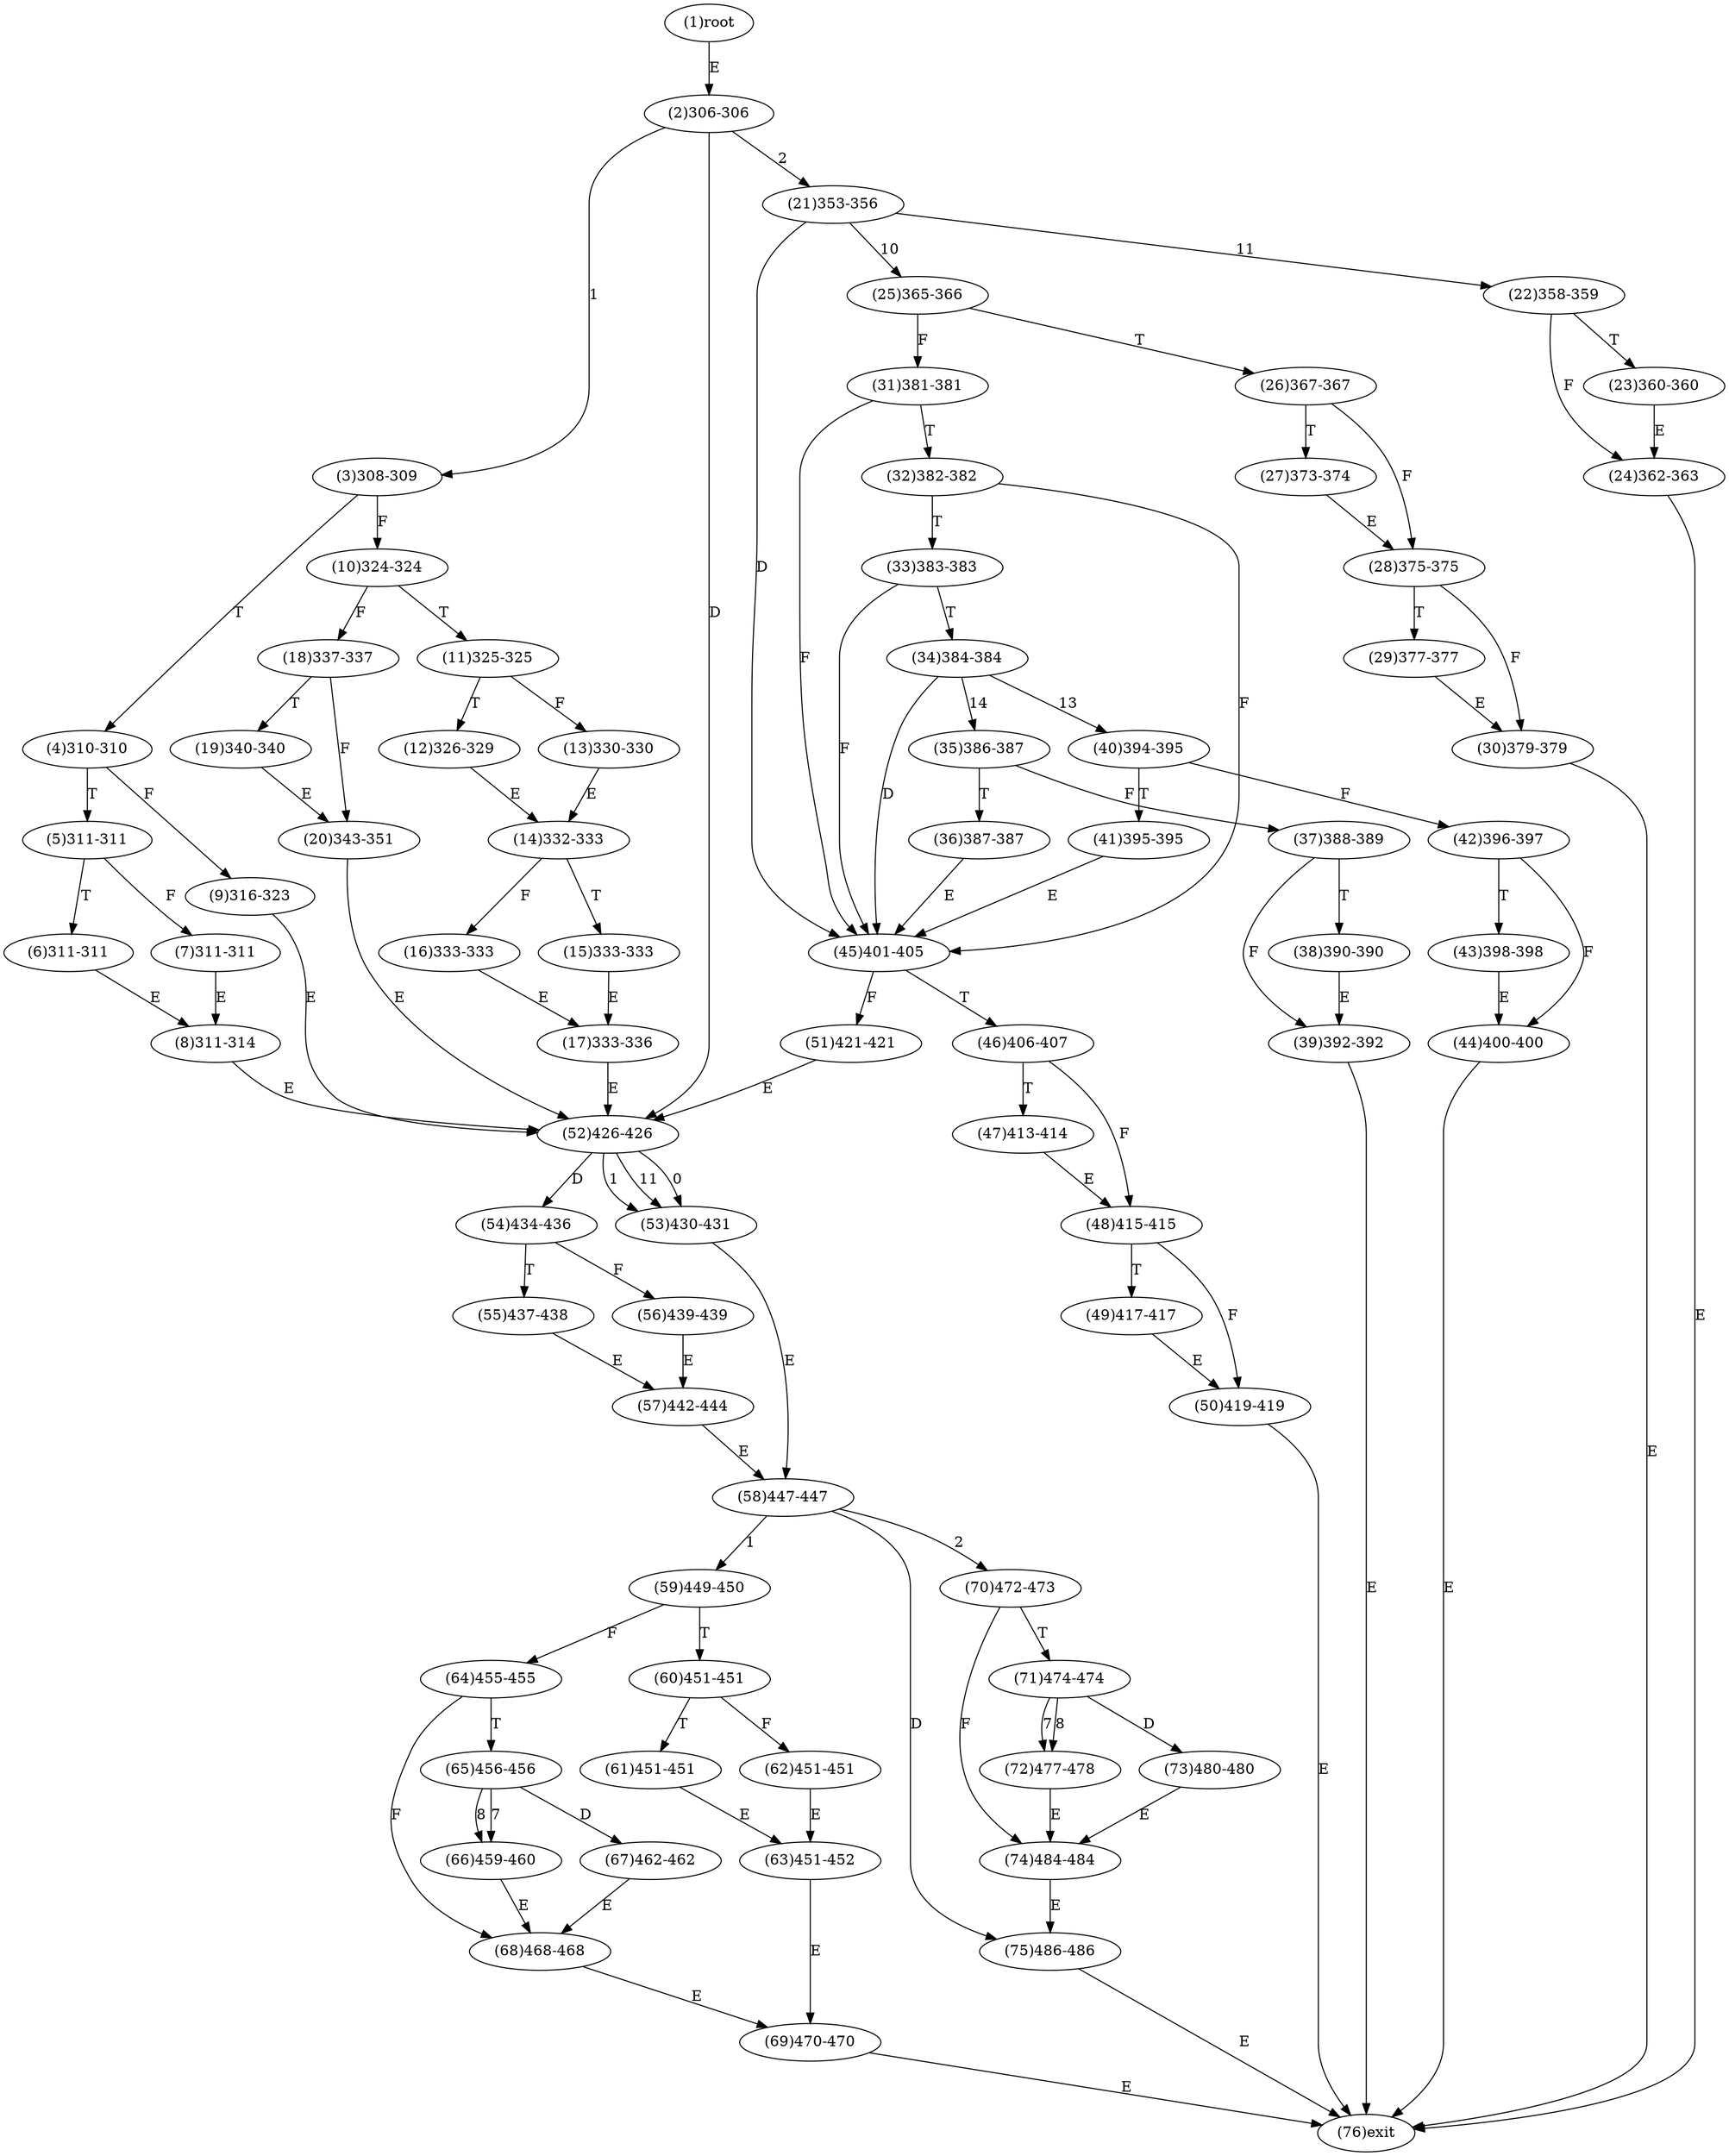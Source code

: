 digraph "" { 
1[ label="(1)root"];
2[ label="(2)306-306"];
3[ label="(3)308-309"];
4[ label="(4)310-310"];
5[ label="(5)311-311"];
6[ label="(6)311-311"];
7[ label="(7)311-311"];
8[ label="(8)311-314"];
9[ label="(9)316-323"];
10[ label="(10)324-324"];
11[ label="(11)325-325"];
12[ label="(12)326-329"];
13[ label="(13)330-330"];
14[ label="(14)332-333"];
15[ label="(15)333-333"];
17[ label="(17)333-336"];
16[ label="(16)333-333"];
19[ label="(19)340-340"];
18[ label="(18)337-337"];
21[ label="(21)353-356"];
20[ label="(20)343-351"];
23[ label="(23)360-360"];
22[ label="(22)358-359"];
25[ label="(25)365-366"];
24[ label="(24)362-363"];
27[ label="(27)373-374"];
26[ label="(26)367-367"];
29[ label="(29)377-377"];
28[ label="(28)375-375"];
31[ label="(31)381-381"];
30[ label="(30)379-379"];
34[ label="(34)384-384"];
35[ label="(35)386-387"];
32[ label="(32)382-382"];
33[ label="(33)383-383"];
38[ label="(38)390-390"];
39[ label="(39)392-392"];
36[ label="(36)387-387"];
37[ label="(37)388-389"];
42[ label="(42)396-397"];
43[ label="(43)398-398"];
40[ label="(40)394-395"];
41[ label="(41)395-395"];
46[ label="(46)406-407"];
47[ label="(47)413-414"];
44[ label="(44)400-400"];
45[ label="(45)401-405"];
51[ label="(51)421-421"];
50[ label="(50)419-419"];
49[ label="(49)417-417"];
48[ label="(48)415-415"];
55[ label="(55)437-438"];
54[ label="(54)434-436"];
53[ label="(53)430-431"];
52[ label="(52)426-426"];
59[ label="(59)449-450"];
58[ label="(58)447-447"];
57[ label="(57)442-444"];
56[ label="(56)439-439"];
63[ label="(63)451-452"];
62[ label="(62)451-451"];
61[ label="(61)451-451"];
60[ label="(60)451-451"];
68[ label="(68)468-468"];
69[ label="(69)470-470"];
70[ label="(70)472-473"];
71[ label="(71)474-474"];
64[ label="(64)455-455"];
65[ label="(65)456-456"];
66[ label="(66)459-460"];
67[ label="(67)462-462"];
76[ label="(76)exit"];
72[ label="(72)477-478"];
73[ label="(73)480-480"];
74[ label="(74)484-484"];
75[ label="(75)486-486"];
1->2[ label="E"];
2->3[ label="1"];
2->21[ label="2"];
2->52[ label="D"];
3->10[ label="F"];
3->4[ label="T"];
4->9[ label="F"];
4->5[ label="T"];
5->7[ label="F"];
5->6[ label="T"];
6->8[ label="E"];
7->8[ label="E"];
8->52[ label="E"];
9->52[ label="E"];
10->18[ label="F"];
10->11[ label="T"];
11->13[ label="F"];
11->12[ label="T"];
12->14[ label="E"];
13->14[ label="E"];
14->16[ label="F"];
14->15[ label="T"];
15->17[ label="E"];
16->17[ label="E"];
17->52[ label="E"];
18->20[ label="F"];
18->19[ label="T"];
19->20[ label="E"];
20->52[ label="E"];
21->25[ label="10"];
21->22[ label="11"];
21->45[ label="D"];
22->24[ label="F"];
22->23[ label="T"];
23->24[ label="E"];
24->76[ label="E"];
25->31[ label="F"];
25->26[ label="T"];
26->28[ label="F"];
26->27[ label="T"];
27->28[ label="E"];
28->30[ label="F"];
28->29[ label="T"];
29->30[ label="E"];
30->76[ label="E"];
31->45[ label="F"];
31->32[ label="T"];
32->45[ label="F"];
32->33[ label="T"];
33->45[ label="F"];
33->34[ label="T"];
34->40[ label="13"];
34->35[ label="14"];
34->45[ label="D"];
35->37[ label="F"];
35->36[ label="T"];
36->45[ label="E"];
37->39[ label="F"];
37->38[ label="T"];
38->39[ label="E"];
39->76[ label="E"];
40->42[ label="F"];
40->41[ label="T"];
41->45[ label="E"];
42->44[ label="F"];
42->43[ label="T"];
43->44[ label="E"];
44->76[ label="E"];
45->51[ label="F"];
45->46[ label="T"];
46->48[ label="F"];
46->47[ label="T"];
47->48[ label="E"];
48->50[ label="F"];
48->49[ label="T"];
49->50[ label="E"];
50->76[ label="E"];
51->52[ label="E"];
52->53[ label="0"];
52->53[ label="1"];
52->53[ label="11"];
52->54[ label="D"];
53->58[ label="E"];
54->56[ label="F"];
54->55[ label="T"];
55->57[ label="E"];
56->57[ label="E"];
57->58[ label="E"];
58->59[ label="1"];
58->70[ label="2"];
58->75[ label="D"];
59->64[ label="F"];
59->60[ label="T"];
60->62[ label="F"];
60->61[ label="T"];
61->63[ label="E"];
62->63[ label="E"];
63->69[ label="E"];
64->68[ label="F"];
64->65[ label="T"];
65->66[ label="7"];
65->66[ label="8"];
65->67[ label="D"];
66->68[ label="E"];
67->68[ label="E"];
68->69[ label="E"];
69->76[ label="E"];
70->74[ label="F"];
70->71[ label="T"];
71->72[ label="7"];
71->72[ label="8"];
71->73[ label="D"];
72->74[ label="E"];
73->74[ label="E"];
74->75[ label="E"];
75->76[ label="E"];
}